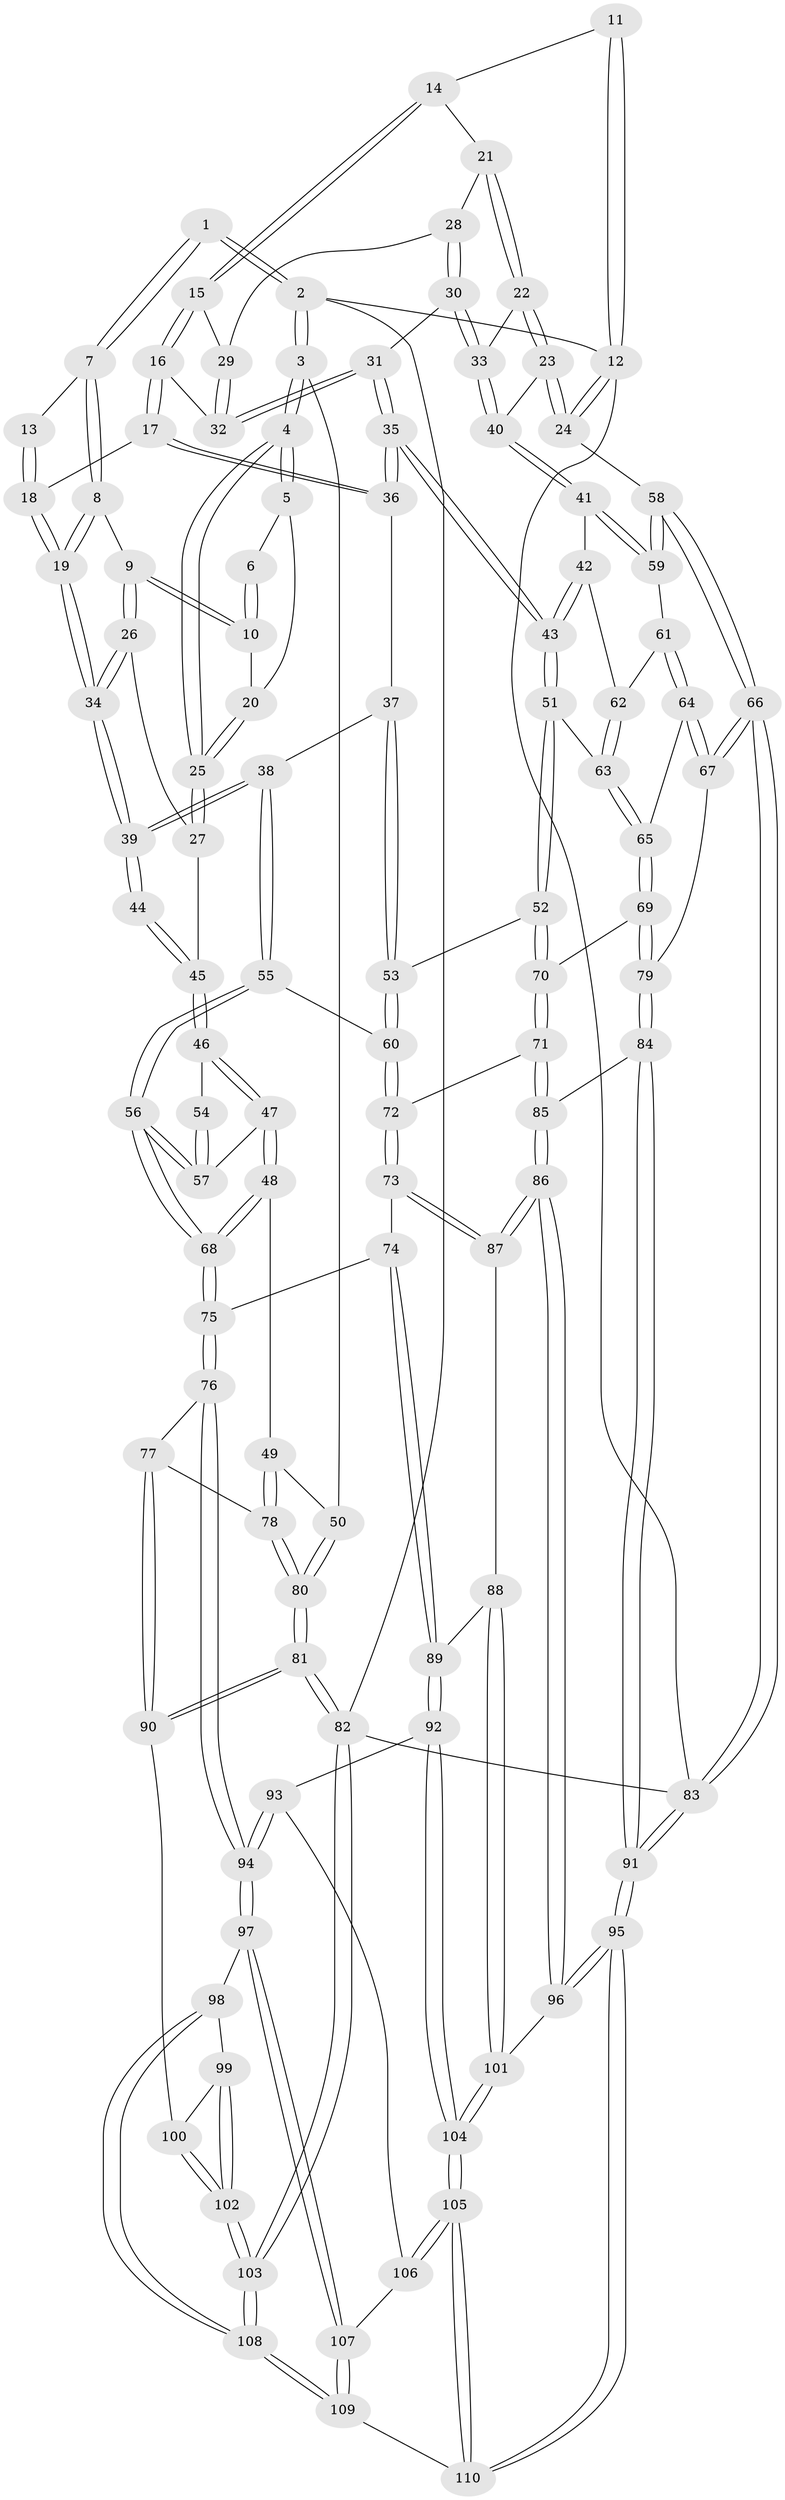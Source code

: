 // Generated by graph-tools (version 1.1) at 2025/51/03/09/25 03:51:09]
// undirected, 110 vertices, 272 edges
graph export_dot {
graph [start="1"]
  node [color=gray90,style=filled];
  1 [pos="+0.10203778874920329+0"];
  2 [pos="+0+0"];
  3 [pos="+0+0.2571929151393726"];
  4 [pos="+0+0.21174972044514012"];
  5 [pos="+0.06959729100964922+0.0013978167151621071"];
  6 [pos="+0.09005977423787087+0"];
  7 [pos="+0.33628539819698444+0"];
  8 [pos="+0.3304170967962242+0"];
  9 [pos="+0.23343702526469498+0.06203144348243756"];
  10 [pos="+0.15998205307264474+0.05062007324986533"];
  11 [pos="+0.7646833178755006+0"];
  12 [pos="+1+0"];
  13 [pos="+0.5961018694296458+0"];
  14 [pos="+0.7803548264321688+0"];
  15 [pos="+0.6731046833079692+0.1083614637894339"];
  16 [pos="+0.668649264252913+0.11441489437273372"];
  17 [pos="+0.6079017515323832+0.13000676525429017"];
  18 [pos="+0.5596724918237058+0.09781621104419842"];
  19 [pos="+0.43391639475866906+0.13121148941238403"];
  20 [pos="+0.12497633398578195+0.07213236434409827"];
  21 [pos="+0.8358457265259286+0.007961158454202892"];
  22 [pos="+0.9184850853367416+0.10428984408273857"];
  23 [pos="+1+0.10158949929384112"];
  24 [pos="+1+0.0897936599955469"];
  25 [pos="+0.037652604610123847+0.20145104107356723"];
  26 [pos="+0.2319140446901275+0.12138369208468323"];
  27 [pos="+0.09543423471697178+0.20912637584317453"];
  28 [pos="+0.785457473207472+0.08533984820325403"];
  29 [pos="+0.7849628228432342+0.08554453839482414"];
  30 [pos="+0.7889776672003651+0.18652400032552496"];
  31 [pos="+0.7615052205142214+0.19558667756764767"];
  32 [pos="+0.7212599629904677+0.1538585451736612"];
  33 [pos="+0.8659362451672518+0.18991282286615482"];
  34 [pos="+0.37966957891343456+0.24787127857626748"];
  35 [pos="+0.7096476005683633+0.295633825808783"];
  36 [pos="+0.6155089793293435+0.25161656106821056"];
  37 [pos="+0.5371351052872737+0.29656209685546875"];
  38 [pos="+0.38555592134587424+0.25778923555964883"];
  39 [pos="+0.3796697656868453+0.2478982370183225"];
  40 [pos="+0.8964331111122444+0.28493853363798594"];
  41 [pos="+0.8919974605015581+0.3131352421737334"];
  42 [pos="+0.8894634937577741+0.3154320164721432"];
  43 [pos="+0.7383929285233852+0.3554090604966047"];
  44 [pos="+0.3454195579347923+0.25715296927206827"];
  45 [pos="+0.11530493742575111+0.2249272909599499"];
  46 [pos="+0.18549195251161524+0.3327279450295664"];
  47 [pos="+0.1808307721144589+0.350485130653039"];
  48 [pos="+0.10689102487634213+0.43702064090301684"];
  49 [pos="+0.08201271270281274+0.4453741052817245"];
  50 [pos="+0+0.2800573134942242"];
  51 [pos="+0.726602665603799+0.3967453288578063"];
  52 [pos="+0.7180296038187421+0.41349554392444315"];
  53 [pos="+0.5584022188807201+0.3765997297050722"];
  54 [pos="+0.24955666242888236+0.31275147249945917"];
  55 [pos="+0.37589418207714964+0.41105221323112706"];
  56 [pos="+0.3119209702726161+0.48768600868048584"];
  57 [pos="+0.2575991545499937+0.41477724792085807"];
  58 [pos="+1+0.3834288813247843"];
  59 [pos="+1+0.3583141919916099"];
  60 [pos="+0.515381589879537+0.4628372826128851"];
  61 [pos="+0.9500234138139582+0.43039721769775763"];
  62 [pos="+0.893905620324225+0.3973360509170219"];
  63 [pos="+0.8781450060609226+0.4446204695697904"];
  64 [pos="+0.9599237371541034+0.5117373375968548"];
  65 [pos="+0.8918209694706347+0.5102581725105397"];
  66 [pos="+1+0.5661644687720218"];
  67 [pos="+1+0.568873688588173"];
  68 [pos="+0.3108087911907601+0.4902160994696855"];
  69 [pos="+0.8293911566042625+0.552151792432644"];
  70 [pos="+0.7076935994059813+0.5161799438237249"];
  71 [pos="+0.676166140626977+0.5442138194988274"];
  72 [pos="+0.5743621147514468+0.5774047309629342"];
  73 [pos="+0.5478361558585704+0.6142842805110735"];
  74 [pos="+0.5346004628642114+0.6177348188436608"];
  75 [pos="+0.31079752090187746+0.6413786307619989"];
  76 [pos="+0.2947181992657016+0.661408992007013"];
  77 [pos="+0.15028833844223088+0.6372659243567179"];
  78 [pos="+0.0999468063043145+0.5830666141022772"];
  79 [pos="+0.8768062909526149+0.6874114396811685"];
  80 [pos="+0+0.6369166116851043"];
  81 [pos="+0+0.7228867555287128"];
  82 [pos="+0+1"];
  83 [pos="+1+1"];
  84 [pos="+0.8643380146421469+0.7194240546288275"];
  85 [pos="+0.7671374002790399+0.7406166333489725"];
  86 [pos="+0.7065051975899007+0.7986000067251939"];
  87 [pos="+0.6002324041807218+0.7371431231957041"];
  88 [pos="+0.5465583397172127+0.7969537894408065"];
  89 [pos="+0.4617026081959626+0.8138432630255035"];
  90 [pos="+0.037176747254952874+0.7565794206027472"];
  91 [pos="+1+1"];
  92 [pos="+0.4570158195487349+0.8163445057282934"];
  93 [pos="+0.44732062379848103+0.8157995300047075"];
  94 [pos="+0.3011485928311922+0.7468238453013009"];
  95 [pos="+0.9002606306167025+1"];
  96 [pos="+0.707117313323036+0.8667396300086604"];
  97 [pos="+0.2929799899169092+0.7661666819742675"];
  98 [pos="+0.24023470559259577+0.827841791545356"];
  99 [pos="+0.15929275071238944+0.847924267504871"];
  100 [pos="+0.04513653764056577+0.7690926278621597"];
  101 [pos="+0.5709244344002986+0.8912859029192052"];
  102 [pos="+0.026378021107173872+1"];
  103 [pos="+0+1"];
  104 [pos="+0.5290695953401939+0.9322965944565875"];
  105 [pos="+0.4993432207984459+1"];
  106 [pos="+0.43032914668764954+0.8826756988372529"];
  107 [pos="+0.3688966802348078+0.9176122308179172"];
  108 [pos="+0.26893986455342916+1"];
  109 [pos="+0.3932206089314172+1"];
  110 [pos="+0.48248865078681524+1"];
  1 -- 2;
  1 -- 2;
  1 -- 7;
  1 -- 7;
  2 -- 3;
  2 -- 3;
  2 -- 12;
  2 -- 82;
  3 -- 4;
  3 -- 4;
  3 -- 50;
  4 -- 5;
  4 -- 5;
  4 -- 25;
  4 -- 25;
  5 -- 6;
  5 -- 20;
  6 -- 10;
  6 -- 10;
  7 -- 8;
  7 -- 8;
  7 -- 13;
  8 -- 9;
  8 -- 19;
  8 -- 19;
  9 -- 10;
  9 -- 10;
  9 -- 26;
  9 -- 26;
  10 -- 20;
  11 -- 12;
  11 -- 12;
  11 -- 14;
  12 -- 24;
  12 -- 24;
  12 -- 83;
  13 -- 18;
  13 -- 18;
  14 -- 15;
  14 -- 15;
  14 -- 21;
  15 -- 16;
  15 -- 16;
  15 -- 29;
  16 -- 17;
  16 -- 17;
  16 -- 32;
  17 -- 18;
  17 -- 36;
  17 -- 36;
  18 -- 19;
  18 -- 19;
  19 -- 34;
  19 -- 34;
  20 -- 25;
  20 -- 25;
  21 -- 22;
  21 -- 22;
  21 -- 28;
  22 -- 23;
  22 -- 23;
  22 -- 33;
  23 -- 24;
  23 -- 24;
  23 -- 40;
  24 -- 58;
  25 -- 27;
  25 -- 27;
  26 -- 27;
  26 -- 34;
  26 -- 34;
  27 -- 45;
  28 -- 29;
  28 -- 30;
  28 -- 30;
  29 -- 32;
  29 -- 32;
  30 -- 31;
  30 -- 33;
  30 -- 33;
  31 -- 32;
  31 -- 32;
  31 -- 35;
  31 -- 35;
  33 -- 40;
  33 -- 40;
  34 -- 39;
  34 -- 39;
  35 -- 36;
  35 -- 36;
  35 -- 43;
  35 -- 43;
  36 -- 37;
  37 -- 38;
  37 -- 53;
  37 -- 53;
  38 -- 39;
  38 -- 39;
  38 -- 55;
  38 -- 55;
  39 -- 44;
  39 -- 44;
  40 -- 41;
  40 -- 41;
  41 -- 42;
  41 -- 59;
  41 -- 59;
  42 -- 43;
  42 -- 43;
  42 -- 62;
  43 -- 51;
  43 -- 51;
  44 -- 45;
  44 -- 45;
  45 -- 46;
  45 -- 46;
  46 -- 47;
  46 -- 47;
  46 -- 54;
  47 -- 48;
  47 -- 48;
  47 -- 57;
  48 -- 49;
  48 -- 68;
  48 -- 68;
  49 -- 50;
  49 -- 78;
  49 -- 78;
  50 -- 80;
  50 -- 80;
  51 -- 52;
  51 -- 52;
  51 -- 63;
  52 -- 53;
  52 -- 70;
  52 -- 70;
  53 -- 60;
  53 -- 60;
  54 -- 57;
  54 -- 57;
  55 -- 56;
  55 -- 56;
  55 -- 60;
  56 -- 57;
  56 -- 57;
  56 -- 68;
  56 -- 68;
  58 -- 59;
  58 -- 59;
  58 -- 66;
  58 -- 66;
  59 -- 61;
  60 -- 72;
  60 -- 72;
  61 -- 62;
  61 -- 64;
  61 -- 64;
  62 -- 63;
  62 -- 63;
  63 -- 65;
  63 -- 65;
  64 -- 65;
  64 -- 67;
  64 -- 67;
  65 -- 69;
  65 -- 69;
  66 -- 67;
  66 -- 67;
  66 -- 83;
  66 -- 83;
  67 -- 79;
  68 -- 75;
  68 -- 75;
  69 -- 70;
  69 -- 79;
  69 -- 79;
  70 -- 71;
  70 -- 71;
  71 -- 72;
  71 -- 85;
  71 -- 85;
  72 -- 73;
  72 -- 73;
  73 -- 74;
  73 -- 87;
  73 -- 87;
  74 -- 75;
  74 -- 89;
  74 -- 89;
  75 -- 76;
  75 -- 76;
  76 -- 77;
  76 -- 94;
  76 -- 94;
  77 -- 78;
  77 -- 90;
  77 -- 90;
  78 -- 80;
  78 -- 80;
  79 -- 84;
  79 -- 84;
  80 -- 81;
  80 -- 81;
  81 -- 82;
  81 -- 82;
  81 -- 90;
  81 -- 90;
  82 -- 103;
  82 -- 103;
  82 -- 83;
  83 -- 91;
  83 -- 91;
  84 -- 85;
  84 -- 91;
  84 -- 91;
  85 -- 86;
  85 -- 86;
  86 -- 87;
  86 -- 87;
  86 -- 96;
  86 -- 96;
  87 -- 88;
  88 -- 89;
  88 -- 101;
  88 -- 101;
  89 -- 92;
  89 -- 92;
  90 -- 100;
  91 -- 95;
  91 -- 95;
  92 -- 93;
  92 -- 104;
  92 -- 104;
  93 -- 94;
  93 -- 94;
  93 -- 106;
  94 -- 97;
  94 -- 97;
  95 -- 96;
  95 -- 96;
  95 -- 110;
  95 -- 110;
  96 -- 101;
  97 -- 98;
  97 -- 107;
  97 -- 107;
  98 -- 99;
  98 -- 108;
  98 -- 108;
  99 -- 100;
  99 -- 102;
  99 -- 102;
  100 -- 102;
  100 -- 102;
  101 -- 104;
  101 -- 104;
  102 -- 103;
  102 -- 103;
  103 -- 108;
  103 -- 108;
  104 -- 105;
  104 -- 105;
  105 -- 106;
  105 -- 106;
  105 -- 110;
  105 -- 110;
  106 -- 107;
  107 -- 109;
  107 -- 109;
  108 -- 109;
  108 -- 109;
  109 -- 110;
}
